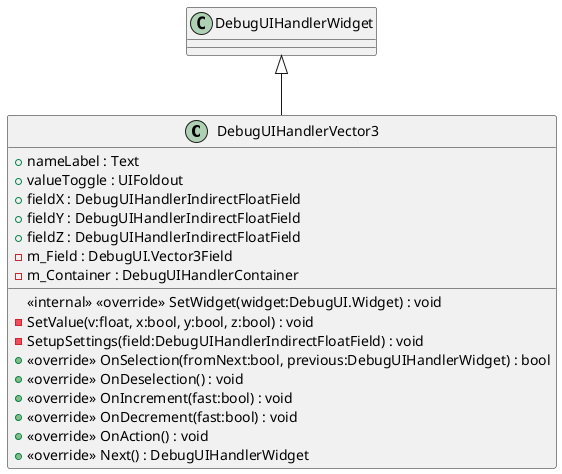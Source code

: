@startuml
class DebugUIHandlerVector3 {
    + nameLabel : Text
    + valueToggle : UIFoldout
    + fieldX : DebugUIHandlerIndirectFloatField
    + fieldY : DebugUIHandlerIndirectFloatField
    + fieldZ : DebugUIHandlerIndirectFloatField
    - m_Field : DebugUI.Vector3Field
    - m_Container : DebugUIHandlerContainer
    <<internal>> <<override>> SetWidget(widget:DebugUI.Widget) : void
    - SetValue(v:float, x:bool, y:bool, z:bool) : void
    - SetupSettings(field:DebugUIHandlerIndirectFloatField) : void
    + <<override>> OnSelection(fromNext:bool, previous:DebugUIHandlerWidget) : bool
    + <<override>> OnDeselection() : void
    + <<override>> OnIncrement(fast:bool) : void
    + <<override>> OnDecrement(fast:bool) : void
    + <<override>> OnAction() : void
    + <<override>> Next() : DebugUIHandlerWidget
}
DebugUIHandlerWidget <|-- DebugUIHandlerVector3
@enduml
